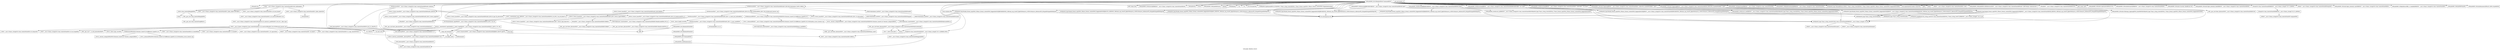 digraph "Call graph: dihedral_write.ll" {
	label="Call graph: dihedral_write.ll";

	Node0x55f34ebecef0 [shape=record,label="{_ZN9LAMMPS_NS13DihedralWrite7commandEiPPc}"];
	Node0x55f34ebecef0 -> Node0x55f34eaff010;
	Node0x55f34ebecef0 -> Node0x55f34eafa890;
	Node0x55f34ebecef0 -> Node0x55f34ebfc030;
	Node0x55f34ebecef0 -> Node0x55f34eb354c0;
	Node0x55f34ebecef0 -> Node0x55f34eafc030;
	Node0x55f34ebecef0 -> Node0x55f34eb34130;
	Node0x55f34ebecef0 -> Node0x55f34eaf9e10;
	Node0x55f34ebecef0 -> Node0x55f34eb2c0f0;
	Node0x55f34ebecef0 -> Node0x55f34eb28710;
	Node0x55f34ebecef0 -> Node0x55f34eb33060;
	Node0x55f34ebecef0 -> Node0x55f34eb30560;
	Node0x55f34ebecef0 -> Node0x55f34eb2fa90;
	Node0x55f34ebecef0 -> Node0x55f34eb2eb10;
	Node0x55f34ebecef0 -> Node0x55f34eb2dda0;
	Node0x55f34ebecef0 -> Node0x55f34eb2ca80;
	Node0x55f34ebecef0 -> Node0x55f34eafbf30;
	Node0x55f34ebecef0 -> Node0x55f34eaff160;
	Node0x55f34ebecef0 -> Node0x55f34eb2afe0;
	Node0x55f34ebecef0 -> Node0x55f34eaff090;
	Node0x55f34ebecef0 -> Node0x55f34eb2a3d0;
	Node0x55f34ebecef0 -> Node0x55f34eb231b0;
	Node0x55f34ebecef0 -> Node0x55f34eb2a2b0;
	Node0x55f34ebecef0 -> Node0x55f34eb169b0;
	Node0x55f34ebecef0 -> Node0x55f34eb20bd0;
	Node0x55f34ebecef0 -> Node0x55f34eb27ee0;
	Node0x55f34ebecef0 -> Node0x55f34eb1f690;
	Node0x55f34ebecef0 -> Node0x55f34eb26350;
	Node0x55f34ebecef0 -> Node0x55f34eb78c90;
	Node0x55f34ebecef0 -> Node0x55f34eafd610;
	Node0x55f34ebecef0 -> Node0x55f34eb20130;
	Node0x55f34ebecef0 -> Node0x55f34eb254d0;
	Node0x55f34ebecef0 -> Node0x55f34eb24030;
	Node0x55f34ebecef0 -> Node0x55f34eb1ec90;
	Node0x55f34ebecef0 -> Node0x55f34eb16e90;
	Node0x55f34ebecef0 -> Node0x55f34eb12e10;
	Node0x55f34ebecef0 -> Node0x55f34eb3ef30;
	Node0x55f34ebecef0 -> Node0x55f34eb0b990;
	Node0x55f34ebecef0 -> Node0x55f34eb146b0;
	Node0x55f34ebecef0 -> Node0x55f34eafef80;
	Node0x55f34ebecef0 -> Node0x55f34eaf9f00;
	Node0x55f34ebecef0 -> Node0x55f34eaf8e30;
	Node0x55f34ebecef0 -> Node0x55f34eaf8760;
	Node0x55f34ebecef0 -> Node0x55f34eaf8630;
	Node0x55f34ebecef0 -> Node0x55f34eaf8890;
	Node0x55f34ebecef0 -> Node0x55f34eafa440;
	Node0x55f34ebecef0 -> Node0x55f34eaf7f30;
	Node0x55f34ebecef0 -> Node0x55f34ebbe850;
	Node0x55f34ebecef0 -> Node0x55f34ebfe010;
	Node0x55f34ebecef0 -> Node0x55f34ec1b790;
	Node0x55f34ebecef0 -> Node0x55f34eb21bd0;
	Node0x55f34ebecef0 -> Node0x55f34eafd1a0;
	Node0x55f34ebecef0 -> Node0x55f34eafa3d0;
	Node0x55f34ebecef0 -> Node0x55f34eafcf70;
	Node0x55f34ebecef0 -> Node0x55f34ec1b020;
	Node0x55f34ebecef0 -> Node0x55f34eafa320;
	Node0x55f34eb2dda0 [shape=record,label="{cos}"];
	Node0x55f34eb2eb10 [shape=record,label="{sin}"];
	Node0x55f34eb2fa90 [shape=record,label="{_ZSt8isfinited}"];
	Node0x55f34eb2fa90 -> Node0x55f34eb56ee0;
	Node0x55f34ec28730 [shape=record,label="{_ZSt17__throw_bad_allocv}"];
	Node0x55f34ec283a0 [shape=record,label="{_ZNSt6vectorINSt7__cxx1112basic_stringIcSt11char_traitsIcESaIcEEESaIS5_EE11_S_max_sizeERKS6_}"];
	Node0x55f34ec283a0 -> Node0x55f34ec28860;
	Node0x55f34ec283a0 -> Node0x55f34ec28910;
	Node0x55f34ec283a0 -> Node0x55f34eb5e0a0;
	Node0x55f34eafbf30 [shape=record,label="{_ZN3fmt6v9_lmp6vprintEP8_IO_FILENS0_17basic_string_viewIcEENS0_17basic_format_argsINS0_20basic_format_contextINS0_8appenderEcEEEE}"];
	Node0x55f34eb20bd0 [shape=record,label="{_ZN3fmt6v9_lmp7vformatB5cxx11ENS0_17basic_string_viewIcEENS0_17basic_format_argsINS0_20basic_format_contextINS0_8appenderEcEEEE}"];
	Node0x55f34eb20130 [shape=record,label="{_ZN3fmt6v9_lmp16make_format_argsINS0_20basic_format_contextINS0_8appenderEcEEJRPcEEENS0_16format_arg_storeIT_JDpNSt9remove_cvINSt16remove_referenceIT0_E4typeEE4typeEEEEDpOSB_}"];
	Node0x55f34eb20130 -> Node0x55f34eaff160;
	Node0x55f34eb943f0 [shape=record,label="{_ZNKSt7__cxx1112basic_stringIcSt11char_traitsIcESaIcEE4dataEv}"];
	Node0x55f34eb972c0 [shape=record,label="{_ZNKSt7__cxx1112basic_stringIcSt11char_traitsIcESaIcEE4sizeEv}"];
	Node0x55f34eaff160 [shape=record,label="{llvm.memcpy.p0.p0.i64}"];
	Node0x55f34eb254d0 [shape=record,label="{_ZN3fmt6v9_lmp16make_format_argsINS0_20basic_format_contextINS0_8appenderEcEEJRiEEENS0_16format_arg_storeIT_JDpNSt9remove_cvINSt16remove_referenceIT0_E4typeEE4typeEEEEDpOSA_}"];
	Node0x55f34eb254d0 -> Node0x55f34eaff160;
	Node0x55f34eafc030 [shape=record,label="{_ZN9LAMMPS_NS5Error3allERKNSt7__cxx1112basic_stringIcSt11char_traitsIcESaIcEEEiS8_}"];
	Node0x55f34eaff010 [shape=record,label="{_ZNSaIcEC1Ev}"];
	Node0x55f34eafa890 [shape=record,label="{_ZNSt7__cxx1112basic_stringIcSt11char_traitsIcESaIcEEC2IS3_EEPKcRKS3_}"];
	Node0x55f34eafa890 -> Node0x55f34eb35e70;
	Node0x55f34eafa890 -> Node0x55f34eb36c00;
	Node0x55f34eafa890 -> Node0x55f34eaff090;
	Node0x55f34eafa890 -> Node0x55f34eb37910;
	Node0x55f34eafa890 -> Node0x55f34eb391f0;
	Node0x55f34eb39930 [shape=record,label="{__gxx_personality_v0}"];
	Node0x55f34ebfc030 [shape=record,label="{_ZNSt7__cxx1112basic_stringIcSt11char_traitsIcESaIcEED1Ev}"];
	Node0x55f34eaf9e10 [shape=record,label="{_ZNSaIcED1Ev}"];
	Node0x55f34eaf9f00 [shape=record,label="{_ZN9LAMMPS_NS5utils8strmatchERKNSt7__cxx1112basic_stringIcSt11char_traitsIcESaIcEEES8_}"];
	Node0x55f34eafa320 [shape=record,label="{_ZN9LAMMPS_NS5Error3allIJRPcEEEvRKNSt7__cxx1112basic_stringIcSt11char_traitsIcESaIcEEEiSB_DpOT_}"];
	Node0x55f34eafa320 -> Node0x55f34eb3ca70;
	Node0x55f34eafa320 -> Node0x55f34eb20130;
	Node0x55f34eafa320 -> Node0x55f34eb3d6c0;
	Node0x55f34eafcf70 [shape=record,label="{_ZN9LAMMPS_NS5utils8inumericEPKciS2_bPNS_6LAMMPSE}"];
	Node0x55f34ec1b020 [shape=record,label="{_ZN9LAMMPS_NS5Error3allIJRiEEEvRKNSt7__cxx1112basic_stringIcSt11char_traitsIcESaIcEEEiSA_DpOT_}"];
	Node0x55f34ec1b020 -> Node0x55f34eb3ca70;
	Node0x55f34ec1b020 -> Node0x55f34eb254d0;
	Node0x55f34ec1b020 -> Node0x55f34eb3d6c0;
	Node0x55f34eafa3d0 [shape=record,label="{_ZN9LAMMPS_NS6LAMMPS4initEv}"];
	Node0x55f34eafd1a0 [shape=record,label="{_ZStplIcSt11char_traitsIcESaIcEENSt7__cxx1112basic_stringIT_T0_T1_EERKS8_PKS5_}"];
	Node0x55f34eafd1a0 -> Node0x55f34eb3f3e0;
	Node0x55f34eafd1a0 -> Node0x55f34eb40890;
	Node0x55f34eafd1a0 -> Node0x55f34ebfc030;
	Node0x55f34eb78c90 [shape=record,label="{fopen}"];
	Node0x55f34eafd610 [shape=record,label="{_ZNKSt7__cxx1112basic_stringIcSt11char_traitsIcESaIcEE5c_strEv}"];
	Node0x55f34eb2c0f0 [shape=record,label="{fclose}"];
	Node0x55f34eb21bd0 [shape=record,label="{_ZN9LAMMPS_NS8platform16file_is_readableERKNSt7__cxx1112basic_stringIcSt11char_traitsIcESaIcEEE}"];
	Node0x55f34ec1b790 [shape=record,label="{_ZN9LAMMPS_NS5utils19get_potential_unitsERKNSt7__cxx1112basic_stringIcSt11char_traitsIcESaIcEEES8_}"];
	Node0x55f34ebfe010 [shape=record,label="{_ZNKSt7__cxx1112basic_stringIcSt11char_traitsIcESaIcEE5emptyEv}"];
	Node0x55f34ebbe850 [shape=record,label="{_ZStneIcSt11char_traitsIcESaIcEEbRKNSt7__cxx1112basic_stringIT_T0_T1_EEPKS5_}"];
	Node0x55f34ebbe850 -> Node0x55f34eb43550;
	Node0x55f34eaf7f30 [shape=record,label="{_ZN9LAMMPS_NS5Error3oneIJRNSt7__cxx1112basic_stringIcSt11char_traitsIcESaIcEEERPcEEEvRKS7_iSC_DpOT_}"];
	Node0x55f34eaf7f30 -> Node0x55f34eb3ca70;
	Node0x55f34eaf7f30 -> Node0x55f34eaf8e30;
	Node0x55f34eaf7f30 -> Node0x55f34eb47b30;
	Node0x55f34eafa440 [shape=record,label="{_ZN9LAMMPS_NS5utils18get_potential_dateERKNSt7__cxx1112basic_stringIcSt11char_traitsIcESaIcEEES8_}"];
	Node0x55f34eaf8890 [shape=record,label="{_ZN9LAMMPS_NS5utils7logmesgIJRNSt7__cxx1112basic_stringIcSt11char_traitsIcESaIcEEES8_EEEvPNS_6LAMMPSERKS7_DpOT_}"];
	Node0x55f34eaf8890 -> Node0x55f34eb3ca70;
	Node0x55f34eaf8890 -> Node0x55f34eb49280;
	Node0x55f34eaf8890 -> Node0x55f34eb4a1e0;
	Node0x55f34eaf8630 [shape=record,label="{_ZN9LAMMPS_NS5utils7logmesgIJRNSt7__cxx1112basic_stringIcSt11char_traitsIcESaIcEEES7_EEEvPNS_6LAMMPSERKS7_DpOT_}"];
	Node0x55f34eaf8630 -> Node0x55f34eb3ca70;
	Node0x55f34eaf8630 -> Node0x55f34eb49280;
	Node0x55f34eaf8630 -> Node0x55f34eb4a1e0;
	Node0x55f34eaf8760 [shape=record,label="{_ZN9LAMMPS_NS5utils12current_dateB5cxx11Ev}"];
	Node0x55f34eb146b0 [shape=record,label="{_ZN9LAMMPS_NS5Error3oneIJRNSt7__cxx1112basic_stringIcSt11char_traitsIcESaIcEEES7_EEEvRKS7_iSA_DpOT_}"];
	Node0x55f34eb146b0 -> Node0x55f34eb3ca70;
	Node0x55f34eb146b0 -> Node0x55f34eb49280;
	Node0x55f34eb146b0 -> Node0x55f34eb47b30;
	Node0x55f34eafef80 [shape=record,label="{_ZN9LAMMPS_NS5utils11getsyserrorB5cxx11Ev}"];
	Node0x55f34eb0b990 [shape=record,label="{MPI_Comm_split}"];
	Node0x55f34eb3ef30 [shape=record,label="{_ZNSaINSt7__cxx1112basic_stringIcSt11char_traitsIcESaIcEEEEC2Ev}"];
	Node0x55f34eb3ef30 -> Node0x55f34eb4c500;
	Node0x55f34eb12e10 [shape=record,label="{_ZNSt6vectorINSt7__cxx1112basic_stringIcSt11char_traitsIcESaIcEEESaIS5_EEC2ESt16initializer_listIS5_ERKS6_}"];
	Node0x55f34eb12e10 -> Node0x55f34eb590d0;
	Node0x55f34eb12e10 -> Node0x55f34ebe54b0;
	Node0x55f34eb12e10 -> Node0x55f34eb4fc00;
	Node0x55f34eb12e10 -> Node0x55f34eb515f0;
	Node0x55f34eb12e10 -> Node0x55f34eb51ef0;
	Node0x55f34eb515f0 [shape=record,label="{_ZNSt6vectorINSt7__cxx1112basic_stringIcSt11char_traitsIcESaIcEEESaIS5_EE19_M_range_initializeIPKS5_EEvT_SB_St20forward_iterator_tag}"];
	Node0x55f34eb515f0 -> Node0x55f34ec27c10;
	Node0x55f34eb515f0 -> Node0x55f34eb59600;
	Node0x55f34eb515f0 -> Node0x55f34ec27cc0;
	Node0x55f34eb515f0 -> Node0x55f34ec27df0;
	Node0x55f34eb515f0 -> Node0x55f34ec27e70;
	Node0x55f34eb169b0 [shape=record,label="{_ZNSaINSt7__cxx1112basic_stringIcSt11char_traitsIcESaIcEEEED2Ev}"];
	Node0x55f34eb169b0 -> Node0x55f34eb54af0;
	Node0x55f34eb16e90 [shape=record,label="{_Znwm}"];
	Node0x55f34eb1ec90 [shape=record,label="{_ZN9LAMMPS_NS6LAMMPSC1ERSt6vectorINSt7__cxx1112basic_stringIcSt11char_traitsIcESaIcEEESaIS7_EEP19ompi_communicator_t}"];
	Node0x55f34eb28710 [shape=record,label="{_ZdlPv}"];
	Node0x55f34eb231b0 [shape=record,label="{_ZN9LAMMPS_NS5Input3oneERKNSt7__cxx1112basic_stringIcSt11char_traitsIcESaIcEEE}"];
	Node0x55f34eb26350 [shape=record,label="{fgets}"];
	Node0x55f34eb2a2b0 [shape=record,label="{_ZN9LAMMPS_NS8platform6unlinkERKNSt7__cxx1112basic_stringIcSt11char_traitsIcESaIcEEE}"];
	Node0x55f34eb2ca80 [shape=record,label="{llvm.fmuladd.f64}"];
	Node0x55f34eb3faa0 [shape=record,label="{_ZN9__gnu_cxx13new_allocatorINSt7__cxx1112basic_stringIcSt11char_traitsIcESaIcEEEE10deallocateEPS6_m}"];
	Node0x55f34eb3faa0 -> Node0x55f34eb28710;
	Node0x55f34eb30560 [shape=record,label="{fprintf}"];
	Node0x55f34eb33060 [shape=record,label="{_ZN9LAMMPS_NS6LAMMPSD1Ev}"];
	Node0x55f34eb34130 [shape=record,label="{_ZNSt6vectorINSt7__cxx1112basic_stringIcSt11char_traitsIcESaIcEEESaIS5_EED2Ev}"];
	Node0x55f34eb34130 -> Node0x55f34eb59600;
	Node0x55f34eb34130 -> Node0x55f34eb5ce00;
	Node0x55f34eb34130 -> Node0x55f34eb51ef0;
	Node0x55f34eb34130 -> Node0x55f34eb5e0a0;
	Node0x55f34eb354c0 [shape=record,label="{MPI_Comm_free}"];
	Node0x55f34eb5f290 [shape=record,label="{_ZN9LAMMPS_NS13DihedralWriteD2Ev}"];
	Node0x55f34eb5f290 -> Node0x55f34eb5fd90;
	Node0x55f34eb5fca0 [shape=record,label="{_ZN9LAMMPS_NS13DihedralWriteD0Ev}"];
	Node0x55f34eb5fca0 -> Node0x55f34eb5f290;
	Node0x55f34eb5fca0 -> Node0x55f34eb28710;
	Node0x55f34eb56ee0 [shape=record,label="{llvm.is.fpclass.f64}"];
	Node0x55f34eb5fd90 [shape=record,label="{_ZN9LAMMPS_NS7CommandD2Ev}"];
	Node0x55f34eb5fd90 -> Node0x55f34eb66f20;
	Node0x55f34eb66f20 [shape=record,label="{_ZN9LAMMPS_NS8PointersD2Ev}"];
	Node0x55f34eb3f3e0 [shape=record,label="{_ZNSt7__cxx1112basic_stringIcSt11char_traitsIcESaIcEEC1ERKS4_}"];
	Node0x55f34eb40890 [shape=record,label="{_ZNSt7__cxx1112basic_stringIcSt11char_traitsIcESaIcEE6appendEPKc}"];
	Node0x55f34eb35e70 [shape=record,label="{_ZNSt7__cxx1112basic_stringIcSt11char_traitsIcESaIcEE13_M_local_dataEv}"];
	Node0x55f34eb36c00 [shape=record,label="{_ZNSt7__cxx1112basic_stringIcSt11char_traitsIcESaIcEE12_Alloc_hiderC1EPcRKS3_}"];
	Node0x55f34eb37910 [shape=record,label="{_ZNSt7__cxx1112basic_stringIcSt11char_traitsIcESaIcEE12_M_constructIPKcEEvT_S8_}"];
	Node0x55f34eb37910 -> Node0x55f34eb6b860;
	Node0x55f34eaff090 [shape=record,label="{_ZNSt11char_traitsIcE6lengthEPKc}"];
	Node0x55f34eaff090 -> Node0x55f34eb6cbc0;
	Node0x55f34eaff090 -> Node0x55f34eb73170;
	Node0x55f34eb391f0 [shape=record,label="{_ZNSt7__cxx1112basic_stringIcSt11char_traitsIcESaIcEE12_Alloc_hiderD2Ev}"];
	Node0x55f34eb391f0 -> Node0x55f34eb75090;
	Node0x55f34eb6b860 [shape=record,label="{_ZNSt7__cxx1112basic_stringIcSt11char_traitsIcESaIcEE16_M_construct_auxIPKcEEvT_S8_St12__false_type}"];
	Node0x55f34eb6b860 -> Node0x55f34eb12f80;
	Node0x55f34eb12f80 [shape=record,label="{_ZNSt7__cxx1112basic_stringIcSt11char_traitsIcESaIcEE12_M_constructIPKcEEvT_S8_St20forward_iterator_tag}"];
	Node0x55f34eb12f80 -> Node0x55f34ebbbd40;
	Node0x55f34eb12f80 -> Node0x55f34eb77ab0;
	Node0x55f34eb12f80 -> Node0x55f34eb79930;
	Node0x55f34eb12f80 -> Node0x55f34eb7abd0;
	Node0x55f34eb12f80 -> Node0x55f34eb7ccb0;
	Node0x55f34eb12f80 -> Node0x55f34eb7d0e0;
	Node0x55f34eb12f80 -> Node0x55f34eb7f060;
	Node0x55f34eb12f80 -> Node0x55f34eb804d0;
	Node0x55f34eb12f80 -> Node0x55f34eb81c60;
	Node0x55f34eb12f80 -> Node0x55f34eb844a0;
	Node0x55f34eb12f80 -> Node0x55f34eb847a0;
	Node0x55f34eb12f80 -> Node0x55f34eb84aa0;
	Node0x55f34eb12f80 -> Node0x55f34eb864b0;
	Node0x55f34eb12f80 -> Node0x55f34eb5e0a0;
	Node0x55f34ebbbd40 [shape=record,label="{_ZN9__gnu_cxx17__is_null_pointerIKcEEbPT_}"];
	Node0x55f34eb77ab0 [shape=record,label="{_ZSt19__throw_logic_errorPKc}"];
	Node0x55f34eb79930 [shape=record,label="{_ZSt8distanceIPKcENSt15iterator_traitsIT_E15difference_typeES3_S3_}"];
	Node0x55f34eb79930 -> Node0x55f34eb87660;
	Node0x55f34eb79930 -> Node0x55f34eb88c40;
	Node0x55f34eb7ccb0 [shape=record,label="{_ZNSt7__cxx1112basic_stringIcSt11char_traitsIcESaIcEE7_M_dataEPc}"];
	Node0x55f34eb7abd0 [shape=record,label="{_ZNSt7__cxx1112basic_stringIcSt11char_traitsIcESaIcEE9_M_createERmm}"];
	Node0x55f34eb7d0e0 [shape=record,label="{_ZNSt7__cxx1112basic_stringIcSt11char_traitsIcESaIcEE11_M_capacityEm}"];
	Node0x55f34eb804d0 [shape=record,label="{_ZNSt7__cxx1112basic_stringIcSt11char_traitsIcESaIcEE13_S_copy_charsEPcPKcS7_}"];
	Node0x55f34eb7f060 [shape=record,label="{_ZNKSt7__cxx1112basic_stringIcSt11char_traitsIcESaIcEE7_M_dataEv}"];
	Node0x55f34eb81c60 [shape=record,label="{__cxa_begin_catch}"];
	Node0x55f34eb844a0 [shape=record,label="{_ZNSt7__cxx1112basic_stringIcSt11char_traitsIcESaIcEE10_M_disposeEv}"];
	Node0x55f34eb847a0 [shape=record,label="{__cxa_rethrow}"];
	Node0x55f34eb84aa0 [shape=record,label="{__cxa_end_catch}"];
	Node0x55f34eb5e0a0 [shape=record,label="{__clang_call_terminate}"];
	Node0x55f34eb5e0a0 -> Node0x55f34eb81c60;
	Node0x55f34eb5e0a0 -> Node0x55f34eb8ed80;
	Node0x55f34eb8ed80 [shape=record,label="{_ZSt9terminatev}"];
	Node0x55f34eb864b0 [shape=record,label="{_ZNSt7__cxx1112basic_stringIcSt11char_traitsIcESaIcEE13_M_set_lengthEm}"];
	Node0x55f34eb88c40 [shape=record,label="{_ZSt10__distanceIPKcENSt15iterator_traitsIT_E15difference_typeES3_S3_St26random_access_iterator_tag}"];
	Node0x55f34eb87660 [shape=record,label="{_ZSt19__iterator_categoryIPKcENSt15iterator_traitsIT_E17iterator_categoryERKS3_}"];
	Node0x55f34eb6cbc0 [shape=record,label="{_ZN9__gnu_cxx11char_traitsIcE6lengthEPKc}"];
	Node0x55f34eb6cbc0 -> Node0x55f34eb91340;
	Node0x55f34eb73170 [shape=record,label="{strlen}"];
	Node0x55f34eb91340 [shape=record,label="{_ZN9__gnu_cxx11char_traitsIcE2eqERKcS3_}"];
	Node0x55f34eb75090 [shape=record,label="{_ZNSaIcED2Ev}"];
	Node0x55f34eb3d6c0 [shape=record,label="{_ZN9LAMMPS_NS5Error4_allERKNSt7__cxx1112basic_stringIcSt11char_traitsIcESaIcEEEiN3fmt6v9_lmp17basic_string_viewIcEENSA_17basic_format_argsINSA_20basic_format_contextINSA_8appenderEcEEEE}"];
	Node0x55f34eb3ca70 [shape=record,label="{_ZN3fmt6v9_lmp17basic_string_viewIcEC2ISt11char_traitsIcESaIcEEERKNSt7__cxx1112basic_stringIcT_T0_EE}"];
	Node0x55f34eb3ca70 -> Node0x55f34eb943f0;
	Node0x55f34eb3ca70 -> Node0x55f34eb972c0;
	Node0x55f34eb43550 [shape=record,label="{_ZSteqIcSt11char_traitsIcESaIcEEbRKNSt7__cxx1112basic_stringIT_T0_T1_EEPKS5_}"];
	Node0x55f34eb43550 -> Node0x55f34eb99580;
	Node0x55f34eb99580 [shape=record,label="{_ZNKSt7__cxx1112basic_stringIcSt11char_traitsIcESaIcEE7compareEPKc}"];
	Node0x55f34eb47b30 [shape=record,label="{_ZN9LAMMPS_NS5Error4_oneERKNSt7__cxx1112basic_stringIcSt11char_traitsIcESaIcEEEiN3fmt6v9_lmp17basic_string_viewIcEENSA_17basic_format_argsINSA_20basic_format_contextINSA_8appenderEcEEEE}"];
	Node0x55f34eaf8e30 [shape=record,label="{_ZN3fmt6v9_lmp16make_format_argsINS0_20basic_format_contextINS0_8appenderEcEEJRNSt7__cxx1112basic_stringIcSt11char_traitsIcESaIcEEERPcEEENS0_16format_arg_storeIT_JDpNSt9remove_cvINSt16remove_referenceIT0_E4typeEE4typeEEEEDpOSI_}"];
	Node0x55f34eaf8e30 -> Node0x55f34eb9c010;
	Node0x55f34eaf8e30 -> Node0x55f34eaff160;
	Node0x55f34eaf8e30 -> Node0x55f34eb9d530;
	Node0x55f34eaf8e30 -> Node0x55f34eb9d920;
	Node0x55f34eb9c010 [shape=record,label="{_ZN3fmt6v9_lmp6detail14to_string_viewIcSt11char_traitsIcESaIcEEENS0_17basic_string_viewIT_EERKNSt7__cxx1112basic_stringIS7_T0_T1_EE}"];
	Node0x55f34eb9c010 -> Node0x55f34eb3ca70;
	Node0x55f34eb9d530 [shape=record,label="{_ZNK3fmt6v9_lmp17basic_string_viewIcE4dataEv}"];
	Node0x55f34eb9d920 [shape=record,label="{_ZNK3fmt6v9_lmp17basic_string_viewIcE4sizeEv}"];
	Node0x55f34eb4a1e0 [shape=record,label="{_ZN9LAMMPS_NS5utils15fmtargs_logmesgEPNS_6LAMMPSEN3fmt6v9_lmp17basic_string_viewIcEENS4_17basic_format_argsINS4_20basic_format_contextINS4_8appenderEcEEEE}"];
	Node0x55f34eb49280 [shape=record,label="{_ZN3fmt6v9_lmp16make_format_argsINS0_20basic_format_contextINS0_8appenderEcEEJRNSt7__cxx1112basic_stringIcSt11char_traitsIcESaIcEEESB_EEENS0_16format_arg_storeIT_JDpNSt9remove_cvINSt16remove_referenceIT0_E4typeEE4typeEEEEDpOSG_}"];
	Node0x55f34eb49280 -> Node0x55f34eb9c010;
	Node0x55f34eb49280 -> Node0x55f34eaff160;
	Node0x55f34eb49280 -> Node0x55f34eb9d530;
	Node0x55f34eb49280 -> Node0x55f34eb9d920;
	Node0x55f34eb4c500 [shape=record,label="{_ZN9__gnu_cxx13new_allocatorINSt7__cxx1112basic_stringIcSt11char_traitsIcESaIcEEEEC2Ev}"];
	Node0x55f34eb54af0 [shape=record,label="{_ZN9__gnu_cxx13new_allocatorINSt7__cxx1112basic_stringIcSt11char_traitsIcESaIcEEEED2Ev}"];
	Node0x55f34eb590d0 [shape=record,label="{_ZNSt12_Vector_baseINSt7__cxx1112basic_stringIcSt11char_traitsIcESaIcEEESaIS5_EEC2ERKS6_}"];
	Node0x55f34eb590d0 -> Node0x55f34ec27b60;
	Node0x55f34ebe54b0 [shape=record,label="{_ZNKSt16initializer_listINSt7__cxx1112basic_stringIcSt11char_traitsIcESaIcEEEE5beginEv}"];
	Node0x55f34eb4fc00 [shape=record,label="{_ZNKSt16initializer_listINSt7__cxx1112basic_stringIcSt11char_traitsIcESaIcEEEE3endEv}"];
	Node0x55f34eb4fc00 -> Node0x55f34ebe54b0;
	Node0x55f34eb4fc00 -> Node0x55f34ec27ef0;
	Node0x55f34eb51ef0 [shape=record,label="{_ZNSt12_Vector_baseINSt7__cxx1112basic_stringIcSt11char_traitsIcESaIcEEESaIS5_EED2Ev}"];
	Node0x55f34eb51ef0 -> Node0x55f34ec27f70;
	Node0x55f34eb51ef0 -> Node0x55f34ec27ff0;
	Node0x55f34eb51ef0 -> Node0x55f34eb5e0a0;
	Node0x55f34ec27b60 [shape=record,label="{_ZNSt12_Vector_baseINSt7__cxx1112basic_stringIcSt11char_traitsIcESaIcEEESaIS5_EE12_Vector_implC2ERKS6_}"];
	Node0x55f34ec27b60 -> Node0x55f34ec28070;
	Node0x55f34ec27b60 -> Node0x55f34ec280f0;
	Node0x55f34ec280f0 [shape=record,label="{_ZNSt12_Vector_baseINSt7__cxx1112basic_stringIcSt11char_traitsIcESaIcEEESaIS5_EE17_Vector_impl_dataC2Ev}"];
	Node0x55f34ec28170 [shape=record,label="{_ZN9__gnu_cxx13new_allocatorINSt7__cxx1112basic_stringIcSt11char_traitsIcESaIcEEEEC2ERKS7_}"];
	Node0x55f34ec27c10 [shape=record,label="{_ZSt8distanceIPKNSt7__cxx1112basic_stringIcSt11char_traitsIcESaIcEEEENSt15iterator_traitsIT_E15difference_typeES9_S9_}"];
	Node0x55f34ec27c10 -> Node0x55f34ec281f0;
	Node0x55f34ec27c10 -> Node0x55f34ec28270;
	Node0x55f34ec27df0 [shape=record,label="{_ZNSt12_Vector_baseINSt7__cxx1112basic_stringIcSt11char_traitsIcESaIcEEESaIS5_EE11_M_allocateEm}"];
	Node0x55f34ec27df0 -> Node0x55f34ec282f0;
	Node0x55f34ec281f0 [shape=record,label="{_ZSt19__iterator_categoryIPKNSt7__cxx1112basic_stringIcSt11char_traitsIcESaIcEEEENSt15iterator_traitsIT_E17iterator_categoryERKS9_}"];
	Node0x55f34ec27cc0 [shape=record,label="{_ZNSt6vectorINSt7__cxx1112basic_stringIcSt11char_traitsIcESaIcEEESaIS5_EE17_S_check_init_lenEmRKS6_}"];
	Node0x55f34ec27cc0 -> Node0x55f34ec28070;
	Node0x55f34ec27cc0 -> Node0x55f34ec283a0;
	Node0x55f34ec27cc0 -> Node0x55f34eb169b0;
	Node0x55f34ec27cc0 -> Node0x55f34ec284d0;
	Node0x55f34eb59600 [shape=record,label="{_ZNSt12_Vector_baseINSt7__cxx1112basic_stringIcSt11char_traitsIcESaIcEEESaIS5_EE19_M_get_Tp_allocatorEv}"];
	Node0x55f34ec27e70 [shape=record,label="{_ZSt22__uninitialized_copy_aIPKNSt7__cxx1112basic_stringIcSt11char_traitsIcESaIcEEEPS5_S5_ET0_T_SA_S9_RSaIT1_E}"];
	Node0x55f34ec27e70 -> Node0x55f34ec28550;
	Node0x55f34ec28270 [shape=record,label="{_ZSt10__distanceIPKNSt7__cxx1112basic_stringIcSt11char_traitsIcESaIcEEEENSt15iterator_traitsIT_E15difference_typeES9_S9_St26random_access_iterator_tag}"];
	Node0x55f34ec282f0 [shape=record,label="{_ZNSt16allocator_traitsISaINSt7__cxx1112basic_stringIcSt11char_traitsIcESaIcEEEEE8allocateERS6_m}"];
	Node0x55f34ec282f0 -> Node0x55f34ec285d0;
	Node0x55f34ec285d0 [shape=record,label="{_ZN9__gnu_cxx13new_allocatorINSt7__cxx1112basic_stringIcSt11char_traitsIcESaIcEEEE8allocateEmPKv}"];
	Node0x55f34ec285d0 -> Node0x55f34ec28680;
	Node0x55f34ec285d0 -> Node0x55f34ec28730;
	Node0x55f34ec285d0 -> Node0x55f34eb16e90;
	Node0x55f34ec28680 [shape=record,label="{_ZNK9__gnu_cxx13new_allocatorINSt7__cxx1112basic_stringIcSt11char_traitsIcESaIcEEEE8max_sizeEv}"];
	Node0x55f34ec28070 [shape=record,label="{_ZNSaINSt7__cxx1112basic_stringIcSt11char_traitsIcESaIcEEEEC2ERKS5_}"];
	Node0x55f34ec28070 -> Node0x55f34ec28170;
	Node0x55f34ec284d0 [shape=record,label="{_ZSt20__throw_length_errorPKc}"];
	Node0x55f34ec28860 [shape=record,label="{_ZNSt16allocator_traitsISaINSt7__cxx1112basic_stringIcSt11char_traitsIcESaIcEEEEE8max_sizeERKS6_}"];
	Node0x55f34ec28860 -> Node0x55f34ec28680;
	Node0x55f34ec28910 [shape=record,label="{_ZSt3minImERKT_S2_S2_}"];
	Node0x55f34ec28550 [shape=record,label="{_ZSt18uninitialized_copyIPKNSt7__cxx1112basic_stringIcSt11char_traitsIcESaIcEEEPS5_ET0_T_SA_S9_}"];
	Node0x55f34ec28550 -> Node0x55f34ec28aa0;
	Node0x55f34ec28aa0 [shape=record,label="{_ZNSt20__uninitialized_copyILb0EE13__uninit_copyIPKNSt7__cxx1112basic_stringIcSt11char_traitsIcESaIcEEEPS7_EET0_T_SC_SB_}"];
	Node0x55f34ec28aa0 -> Node0x55f34ec28b50;
	Node0x55f34ec28aa0 -> Node0x55f34eb81c60;
	Node0x55f34ec28aa0 -> Node0x55f34ec28c00;
	Node0x55f34ec28aa0 -> Node0x55f34eb847a0;
	Node0x55f34ec28aa0 -> Node0x55f34eb84aa0;
	Node0x55f34ec28aa0 -> Node0x55f34ec28e80;
	Node0x55f34ec28aa0 -> Node0x55f34eb5e0a0;
	Node0x55f34ec28b50 [shape=record,label="{_ZSt10_ConstructINSt7__cxx1112basic_stringIcSt11char_traitsIcESaIcEEEJRKS5_EEvPT_DpOT0_}"];
	Node0x55f34ec28b50 -> Node0x55f34eb3f3e0;
	Node0x55f34ec28c00 [shape=record,label="{_ZSt8_DestroyIPNSt7__cxx1112basic_stringIcSt11char_traitsIcESaIcEEEEvT_S7_}"];
	Node0x55f34ec28c00 -> Node0x55f34ec28f00;
	Node0x55f34ec28e80 [shape=record,label="{llvm.trap}"];
	Node0x55f34ec28f00 [shape=record,label="{_ZNSt12_Destroy_auxILb0EE9__destroyIPNSt7__cxx1112basic_stringIcSt11char_traitsIcESaIcEEEEEvT_S9_}"];
	Node0x55f34ec28f00 -> Node0x55f34eba00e0;
	Node0x55f34eba00e0 [shape=record,label="{_ZSt8_DestroyINSt7__cxx1112basic_stringIcSt11char_traitsIcESaIcEEEEvPT_}"];
	Node0x55f34eba00e0 -> Node0x55f34ebfc030;
	Node0x55f34ec27ef0 [shape=record,label="{_ZNKSt16initializer_listINSt7__cxx1112basic_stringIcSt11char_traitsIcESaIcEEEE4sizeEv}"];
	Node0x55f34ec27f70 [shape=record,label="{_ZNSt12_Vector_baseINSt7__cxx1112basic_stringIcSt11char_traitsIcESaIcEEESaIS5_EE13_M_deallocateEPS5_m}"];
	Node0x55f34ec27f70 -> Node0x55f34eba3510;
	Node0x55f34ec27ff0 [shape=record,label="{_ZNSt12_Vector_baseINSt7__cxx1112basic_stringIcSt11char_traitsIcESaIcEEESaIS5_EE12_Vector_implD2Ev}"];
	Node0x55f34ec27ff0 -> Node0x55f34eb169b0;
	Node0x55f34eba3510 [shape=record,label="{_ZNSt16allocator_traitsISaINSt7__cxx1112basic_stringIcSt11char_traitsIcESaIcEEEEE10deallocateERS6_PS5_m}"];
	Node0x55f34eba3510 -> Node0x55f34eb3faa0;
	Node0x55f34eb5ce00 [shape=record,label="{_ZSt8_DestroyIPNSt7__cxx1112basic_stringIcSt11char_traitsIcESaIcEEES5_EvT_S7_RSaIT0_E}"];
	Node0x55f34eb5ce00 -> Node0x55f34ec28c00;
	Node0x55f34eb24030 [shape=record,label="{_ZN3fmt6v9_lmp16make_format_argsINS0_20basic_format_contextINS0_8appenderEcEEJRiS5_EEENS0_16format_arg_storeIT_JDpNSt9remove_cvINSt16remove_referenceIT0_E4typeEE4typeEEEEDpOSA_}"];
	Node0x55f34eb24030 -> Node0x55f34eaff160;
	Node0x55f34eb27ee0 [shape=record,label="{_ZN3fmt6v9_lmp16make_format_argsINS0_20basic_format_contextINS0_8appenderEcEEJRA1024_cEEENS0_16format_arg_storeIT_JDpNSt9remove_cvINSt16remove_referenceIT0_E4typeEE4typeEEEEDpOSB_}"];
	Node0x55f34eb27ee0 -> Node0x55f34eaff160;
	Node0x55f34eb2a3d0 [shape=record,label="{_ZN3fmt6v9_lmp16make_format_argsINS0_20basic_format_contextINS0_8appenderEcEEJRPcRiEEENS0_16format_arg_storeIT_JDpNSt9remove_cvINSt16remove_referenceIT0_E4typeEE4typeEEEEDpOSC_}"];
	Node0x55f34eb2a3d0 -> Node0x55f34eaff160;
	Node0x55f34eb2afe0 [shape=record,label="{_ZN3fmt6v9_lmp16make_format_argsINS0_20basic_format_contextINS0_8appenderEcEEJRNSt7__cxx1112basic_stringIcSt11char_traitsIcESaIcEEERiEEENS0_16format_arg_storeIT_JDpNSt9remove_cvINSt16remove_referenceIT0_E4typeEE4typeEEEEDpOSH_}"];
	Node0x55f34eb2afe0 -> Node0x55f34eb9c010;
	Node0x55f34eb2afe0 -> Node0x55f34eaff160;
	Node0x55f34eb2afe0 -> Node0x55f34eb9d530;
	Node0x55f34eb2afe0 -> Node0x55f34eb9d920;
	Node0x55f34eb1f690 [shape=record,label="{llvm.experimental.noalias.scope.decl}"];
}
